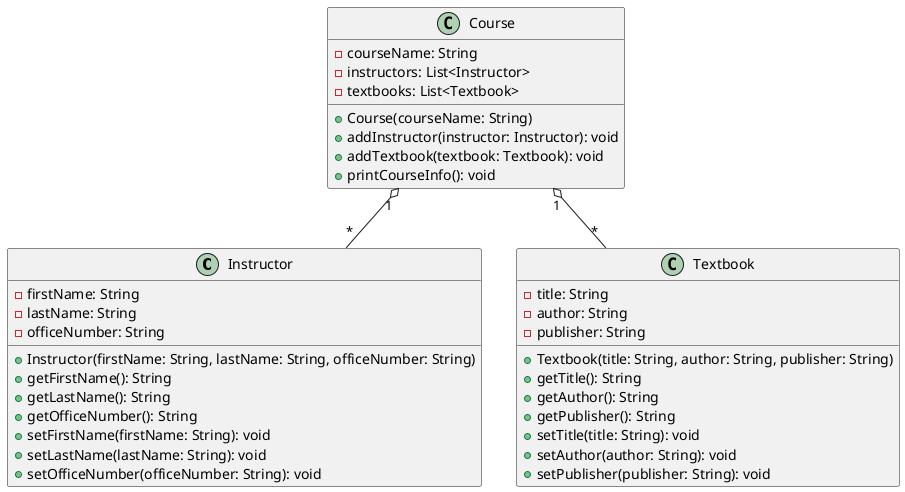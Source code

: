 @startuml
class Instructor {
    -firstName: String
    -lastName: String
    -officeNumber: String
    +Instructor(firstName: String, lastName: String, officeNumber: String)
    +getFirstName(): String
    +getLastName(): String
    +getOfficeNumber(): String
    +setFirstName(firstName: String): void
    +setLastName(lastName: String): void
    +setOfficeNumber(officeNumber: String): void
}

class Textbook {
    -title: String
    -author: String
    -publisher: String
    +Textbook(title: String, author: String, publisher: String)
    +getTitle(): String
    +getAuthor(): String
    +getPublisher(): String
    +setTitle(title: String): void
    +setAuthor(author: String): void
    +setPublisher(publisher: String): void
}

class Course {
    -courseName: String
    -instructors: List<Instructor>
    -textbooks: List<Textbook>
    +Course(courseName: String)
    +addInstructor(instructor: Instructor): void
    +addTextbook(textbook: Textbook): void
    +printCourseInfo(): void
}

Course "1" o-- "*" Instructor
Course "1" o-- "*" Textbook

@enduml
